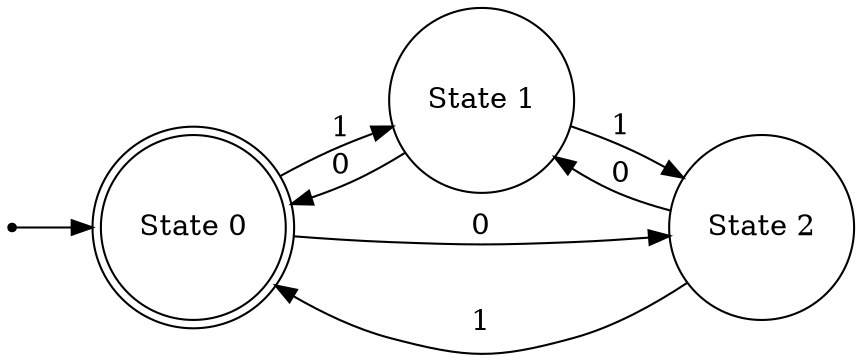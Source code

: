 digraph finite_state_machine {
	rankdir=LR size="8,5"
	node [shape=doublecircle]
	"State 0"
	node [shape=circle]
	"State 1" -> "State 2" [label=1]
	"State 1" -> "State 0" [label=0]
	"State 2" -> "State 0" [label=1]
	"State 2" -> "State 1" [label=0]
	"State 0" -> "State 1" [label=1]
	"State 0" -> "State 2" [label=0]
	node [shape=point]
	start
	start -> "State 0"
}